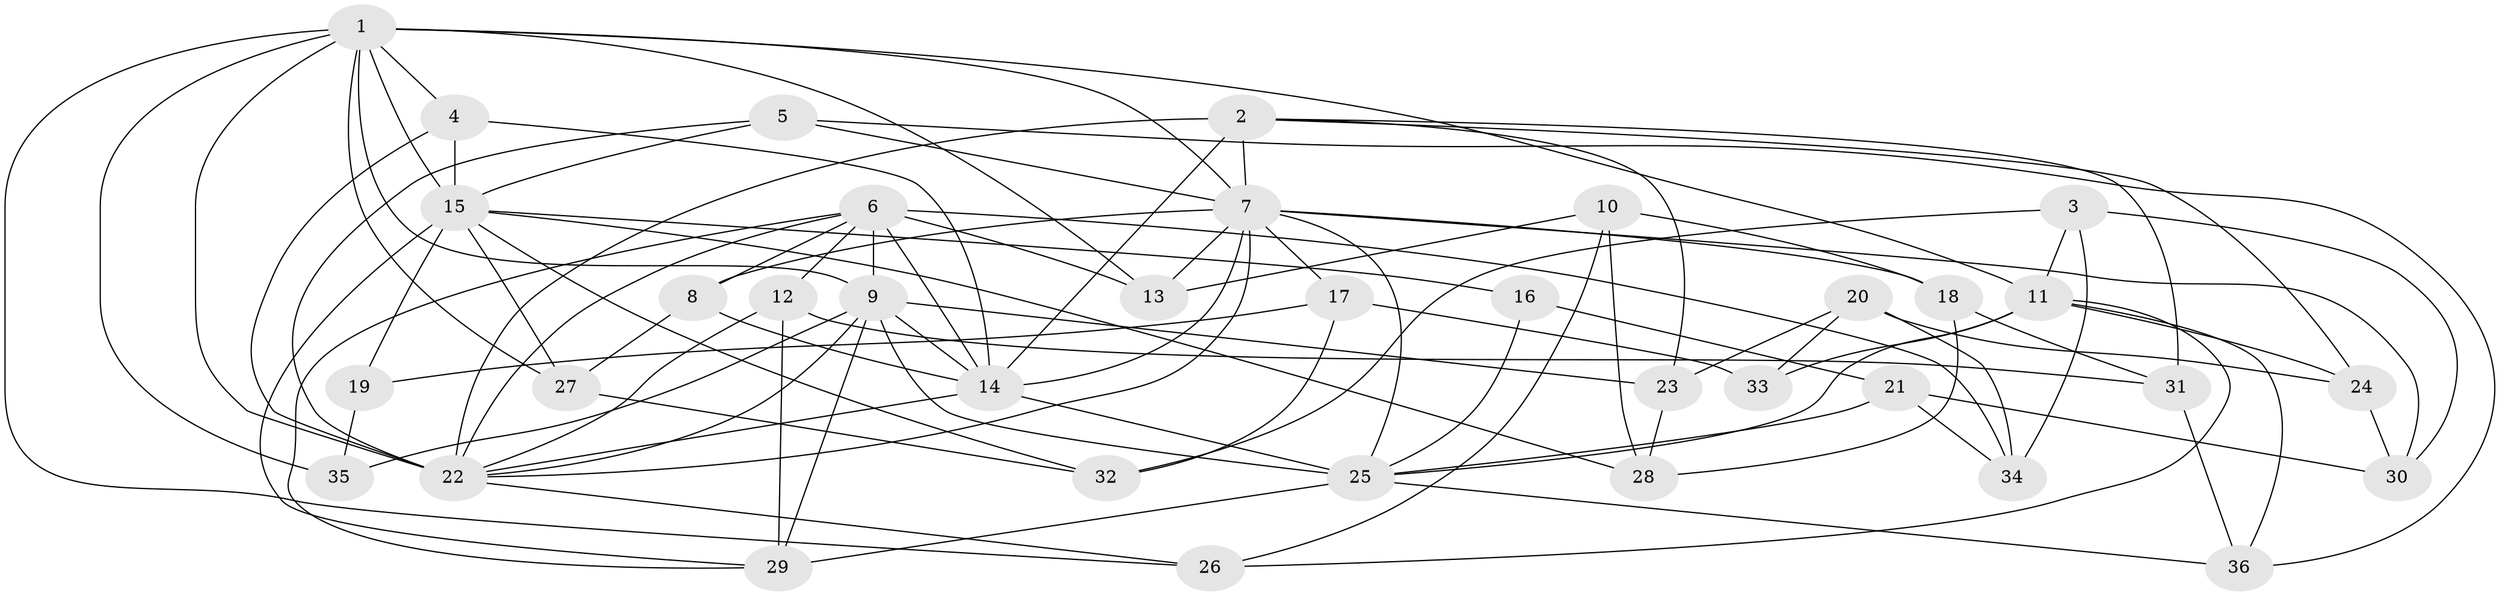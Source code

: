 // original degree distribution, {4: 1.0}
// Generated by graph-tools (version 1.1) at 2025/37/03/09/25 02:37:47]
// undirected, 36 vertices, 93 edges
graph export_dot {
graph [start="1"]
  node [color=gray90,style=filled];
  1;
  2;
  3;
  4;
  5;
  6;
  7;
  8;
  9;
  10;
  11;
  12;
  13;
  14;
  15;
  16;
  17;
  18;
  19;
  20;
  21;
  22;
  23;
  24;
  25;
  26;
  27;
  28;
  29;
  30;
  31;
  32;
  33;
  34;
  35;
  36;
  1 -- 4 [weight=1.0];
  1 -- 7 [weight=1.0];
  1 -- 9 [weight=1.0];
  1 -- 11 [weight=1.0];
  1 -- 13 [weight=1.0];
  1 -- 15 [weight=2.0];
  1 -- 22 [weight=1.0];
  1 -- 26 [weight=1.0];
  1 -- 27 [weight=1.0];
  1 -- 35 [weight=2.0];
  2 -- 7 [weight=1.0];
  2 -- 14 [weight=1.0];
  2 -- 22 [weight=3.0];
  2 -- 23 [weight=1.0];
  2 -- 24 [weight=1.0];
  2 -- 31 [weight=1.0];
  3 -- 11 [weight=1.0];
  3 -- 30 [weight=1.0];
  3 -- 32 [weight=1.0];
  3 -- 34 [weight=1.0];
  4 -- 14 [weight=1.0];
  4 -- 15 [weight=1.0];
  4 -- 22 [weight=1.0];
  5 -- 7 [weight=1.0];
  5 -- 15 [weight=1.0];
  5 -- 22 [weight=1.0];
  5 -- 36 [weight=1.0];
  6 -- 8 [weight=1.0];
  6 -- 9 [weight=3.0];
  6 -- 12 [weight=1.0];
  6 -- 13 [weight=1.0];
  6 -- 14 [weight=1.0];
  6 -- 22 [weight=1.0];
  6 -- 29 [weight=1.0];
  6 -- 34 [weight=1.0];
  7 -- 8 [weight=1.0];
  7 -- 13 [weight=1.0];
  7 -- 14 [weight=1.0];
  7 -- 17 [weight=1.0];
  7 -- 18 [weight=1.0];
  7 -- 22 [weight=1.0];
  7 -- 25 [weight=2.0];
  7 -- 30 [weight=1.0];
  8 -- 14 [weight=1.0];
  8 -- 27 [weight=1.0];
  9 -- 14 [weight=1.0];
  9 -- 22 [weight=1.0];
  9 -- 23 [weight=1.0];
  9 -- 25 [weight=1.0];
  9 -- 29 [weight=1.0];
  9 -- 35 [weight=1.0];
  10 -- 13 [weight=1.0];
  10 -- 18 [weight=1.0];
  10 -- 26 [weight=1.0];
  10 -- 28 [weight=1.0];
  11 -- 24 [weight=1.0];
  11 -- 25 [weight=1.0];
  11 -- 26 [weight=1.0];
  11 -- 33 [weight=2.0];
  11 -- 36 [weight=1.0];
  12 -- 22 [weight=1.0];
  12 -- 29 [weight=1.0];
  12 -- 31 [weight=1.0];
  14 -- 22 [weight=1.0];
  14 -- 25 [weight=1.0];
  15 -- 16 [weight=2.0];
  15 -- 19 [weight=2.0];
  15 -- 27 [weight=1.0];
  15 -- 28 [weight=1.0];
  15 -- 29 [weight=1.0];
  15 -- 32 [weight=1.0];
  16 -- 21 [weight=1.0];
  16 -- 25 [weight=1.0];
  17 -- 19 [weight=1.0];
  17 -- 32 [weight=1.0];
  17 -- 33 [weight=1.0];
  18 -- 28 [weight=1.0];
  18 -- 31 [weight=1.0];
  19 -- 35 [weight=1.0];
  20 -- 23 [weight=1.0];
  20 -- 24 [weight=1.0];
  20 -- 33 [weight=1.0];
  20 -- 34 [weight=1.0];
  21 -- 25 [weight=1.0];
  21 -- 30 [weight=1.0];
  21 -- 34 [weight=1.0];
  22 -- 26 [weight=1.0];
  23 -- 28 [weight=1.0];
  24 -- 30 [weight=1.0];
  25 -- 29 [weight=2.0];
  25 -- 36 [weight=1.0];
  27 -- 32 [weight=1.0];
  31 -- 36 [weight=1.0];
}
